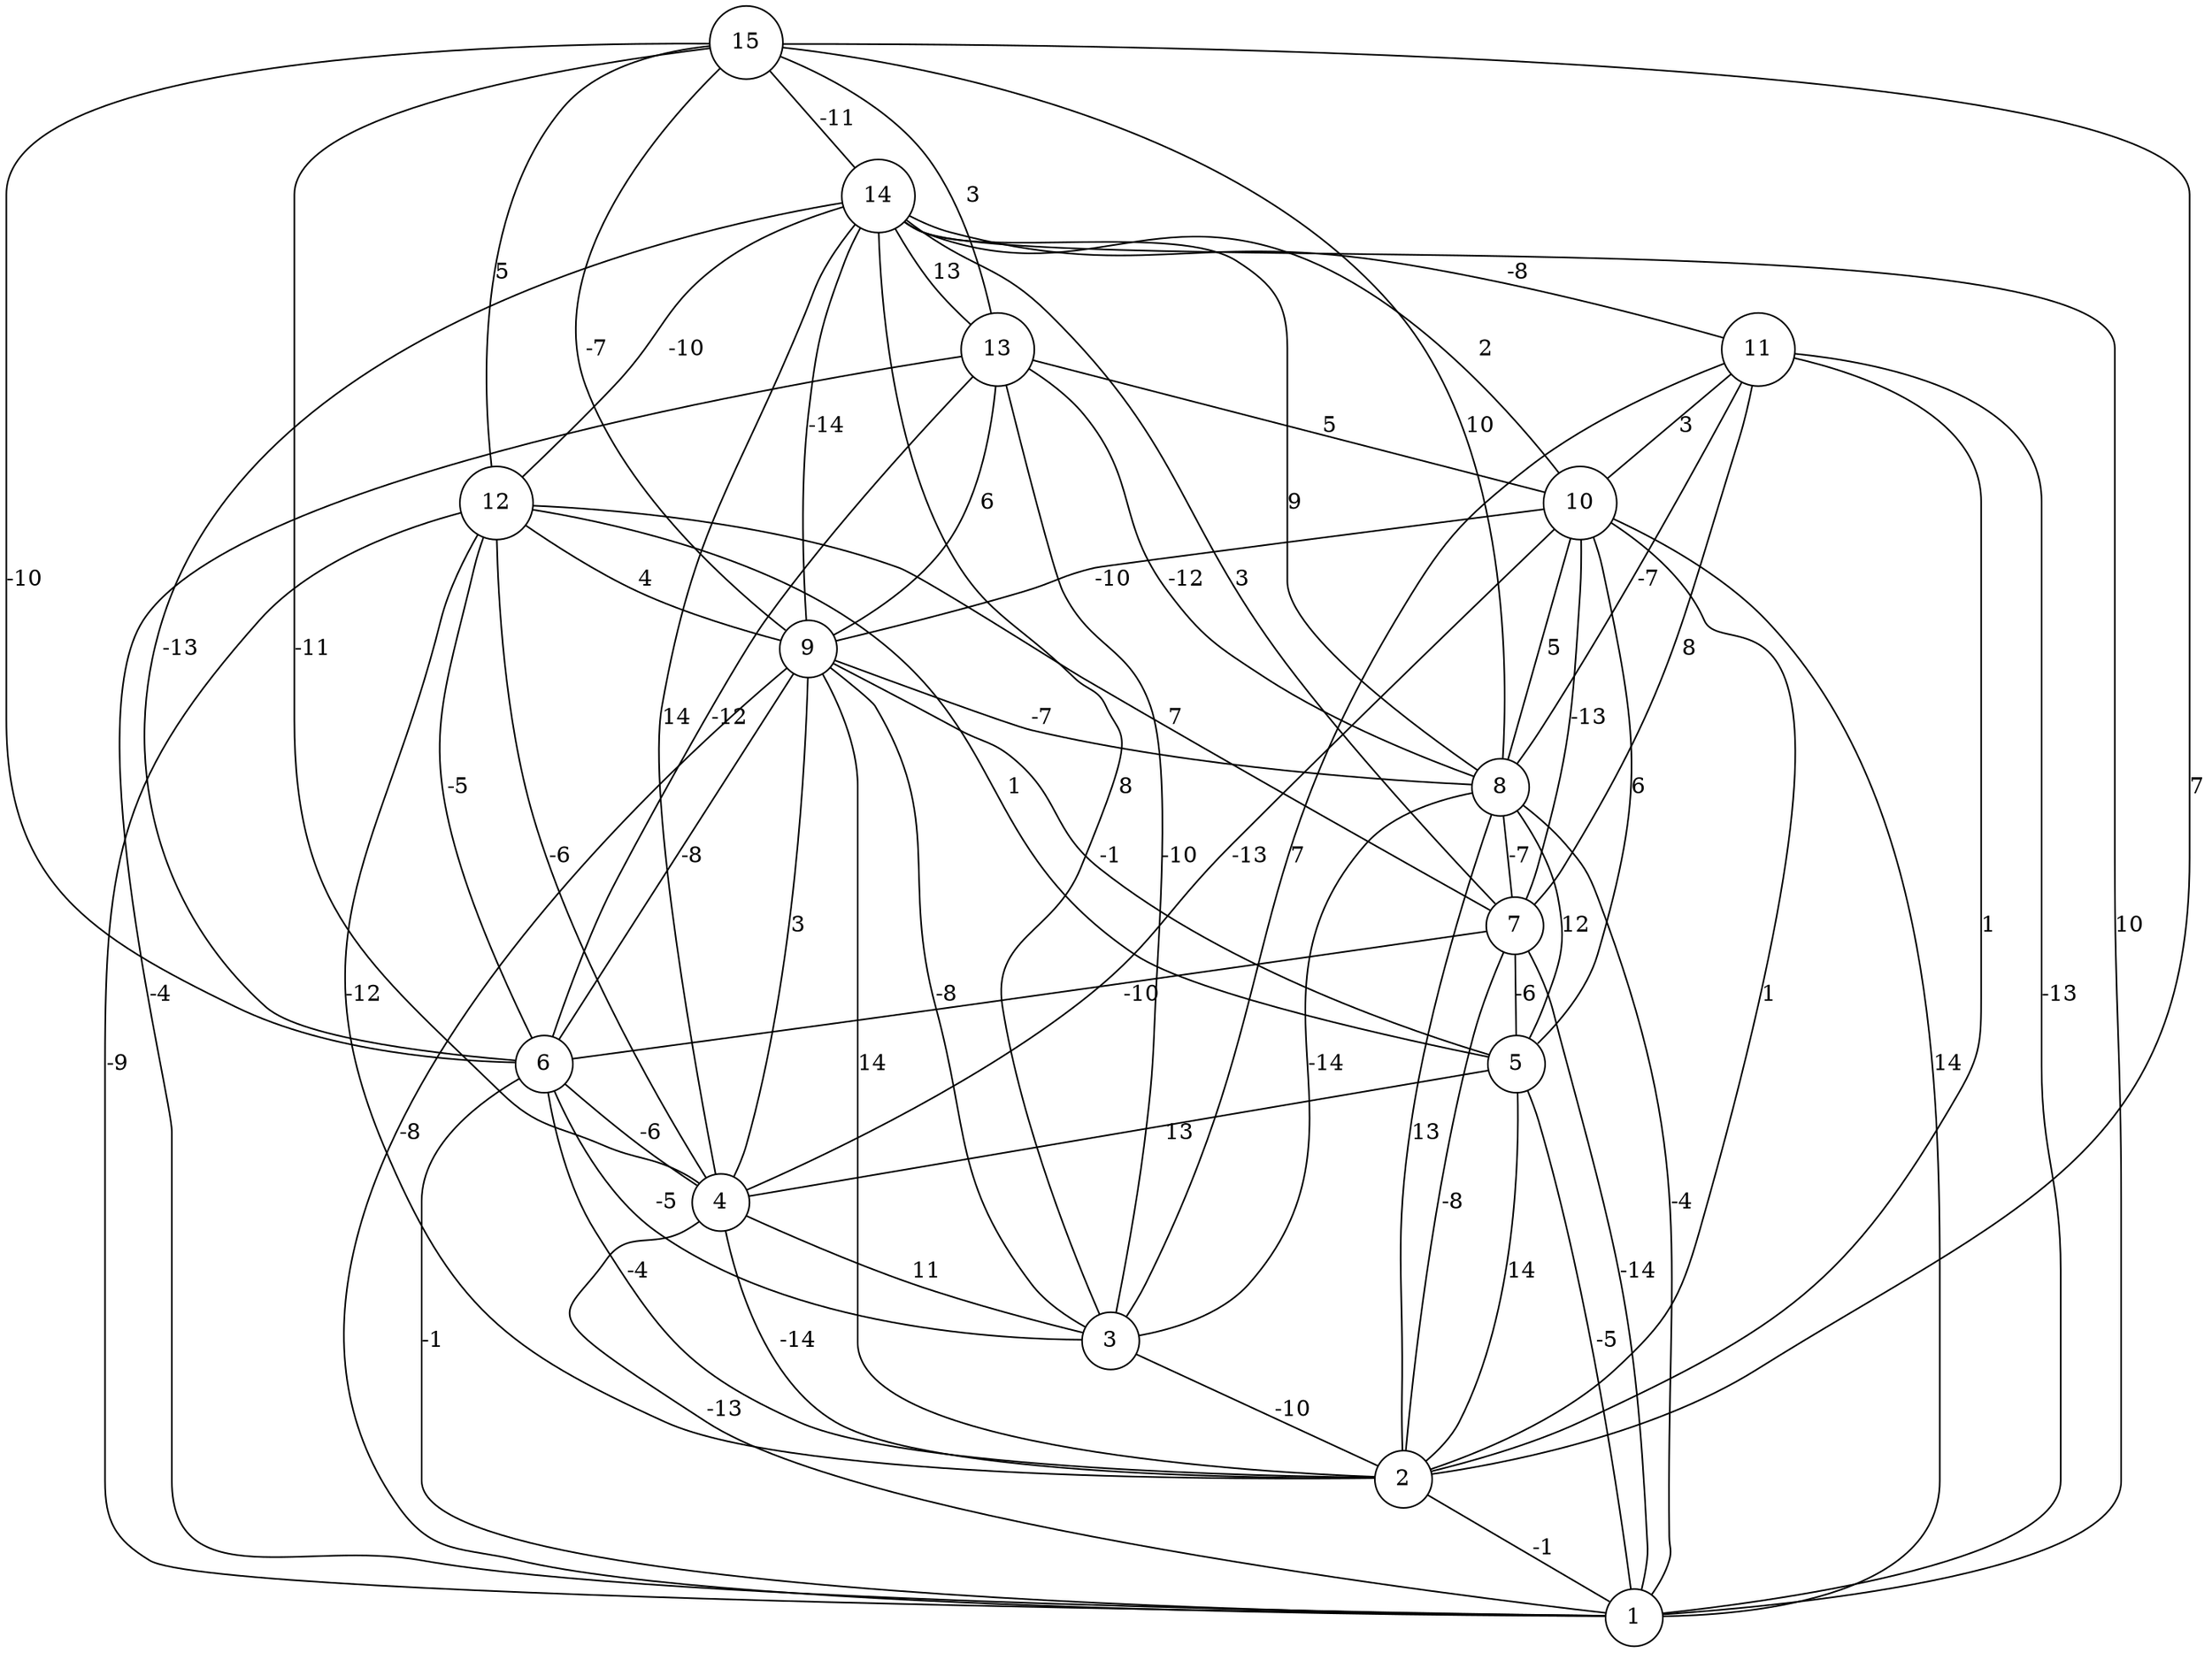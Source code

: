 graph { 
	 fontname="Helvetica,Arial,sans-serif" 
	 node [shape = circle]; 
	 15 -- 2 [label = "7"];
	 15 -- 4 [label = "-11"];
	 15 -- 6 [label = "-10"];
	 15 -- 8 [label = "10"];
	 15 -- 9 [label = "-7"];
	 15 -- 12 [label = "5"];
	 15 -- 13 [label = "3"];
	 15 -- 14 [label = "-11"];
	 14 -- 1 [label = "10"];
	 14 -- 3 [label = "8"];
	 14 -- 4 [label = "14"];
	 14 -- 6 [label = "-13"];
	 14 -- 7 [label = "3"];
	 14 -- 8 [label = "9"];
	 14 -- 9 [label = "-14"];
	 14 -- 10 [label = "2"];
	 14 -- 11 [label = "-8"];
	 14 -- 12 [label = "-10"];
	 14 -- 13 [label = "13"];
	 13 -- 1 [label = "-4"];
	 13 -- 3 [label = "-10"];
	 13 -- 6 [label = "-12"];
	 13 -- 8 [label = "-12"];
	 13 -- 9 [label = "6"];
	 13 -- 10 [label = "5"];
	 12 -- 1 [label = "-9"];
	 12 -- 2 [label = "-12"];
	 12 -- 4 [label = "-6"];
	 12 -- 5 [label = "1"];
	 12 -- 6 [label = "-5"];
	 12 -- 7 [label = "7"];
	 12 -- 9 [label = "4"];
	 11 -- 1 [label = "-13"];
	 11 -- 2 [label = "1"];
	 11 -- 3 [label = "7"];
	 11 -- 7 [label = "8"];
	 11 -- 8 [label = "-7"];
	 11 -- 10 [label = "3"];
	 10 -- 1 [label = "14"];
	 10 -- 2 [label = "1"];
	 10 -- 4 [label = "-13"];
	 10 -- 5 [label = "6"];
	 10 -- 7 [label = "-13"];
	 10 -- 8 [label = "5"];
	 10 -- 9 [label = "-10"];
	 9 -- 1 [label = "-8"];
	 9 -- 2 [label = "14"];
	 9 -- 3 [label = "-8"];
	 9 -- 4 [label = "3"];
	 9 -- 5 [label = "-1"];
	 9 -- 6 [label = "-8"];
	 9 -- 8 [label = "-7"];
	 8 -- 1 [label = "-4"];
	 8 -- 2 [label = "13"];
	 8 -- 3 [label = "-14"];
	 8 -- 5 [label = "12"];
	 8 -- 7 [label = "-7"];
	 7 -- 1 [label = "-14"];
	 7 -- 2 [label = "-8"];
	 7 -- 5 [label = "-6"];
	 7 -- 6 [label = "-10"];
	 6 -- 1 [label = "-1"];
	 6 -- 2 [label = "-4"];
	 6 -- 3 [label = "-5"];
	 6 -- 4 [label = "-6"];
	 5 -- 1 [label = "-5"];
	 5 -- 2 [label = "14"];
	 5 -- 4 [label = "13"];
	 4 -- 1 [label = "-13"];
	 4 -- 2 [label = "-14"];
	 4 -- 3 [label = "11"];
	 3 -- 2 [label = "-10"];
	 2 -- 1 [label = "-1"];
	 1;
	 2;
	 3;
	 4;
	 5;
	 6;
	 7;
	 8;
	 9;
	 10;
	 11;
	 12;
	 13;
	 14;
	 15;
}
